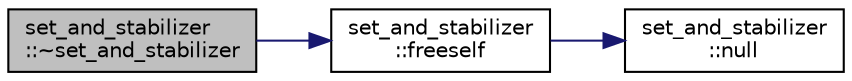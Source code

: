 digraph "set_and_stabilizer::~set_and_stabilizer"
{
  edge [fontname="Helvetica",fontsize="10",labelfontname="Helvetica",labelfontsize="10"];
  node [fontname="Helvetica",fontsize="10",shape=record];
  rankdir="LR";
  Node4 [label="set_and_stabilizer\l::~set_and_stabilizer",height=0.2,width=0.4,color="black", fillcolor="grey75", style="filled", fontcolor="black"];
  Node4 -> Node5 [color="midnightblue",fontsize="10",style="solid",fontname="Helvetica"];
  Node5 [label="set_and_stabilizer\l::freeself",height=0.2,width=0.4,color="black", fillcolor="white", style="filled",URL="$de/df6/classset__and__stabilizer.html#a5be7372aa149d76d3d15aba5d12b1e48"];
  Node5 -> Node6 [color="midnightblue",fontsize="10",style="solid",fontname="Helvetica"];
  Node6 [label="set_and_stabilizer\l::null",height=0.2,width=0.4,color="black", fillcolor="white", style="filled",URL="$de/df6/classset__and__stabilizer.html#a12200f44a3715b3bd07970fc4cedbc6b"];
}
